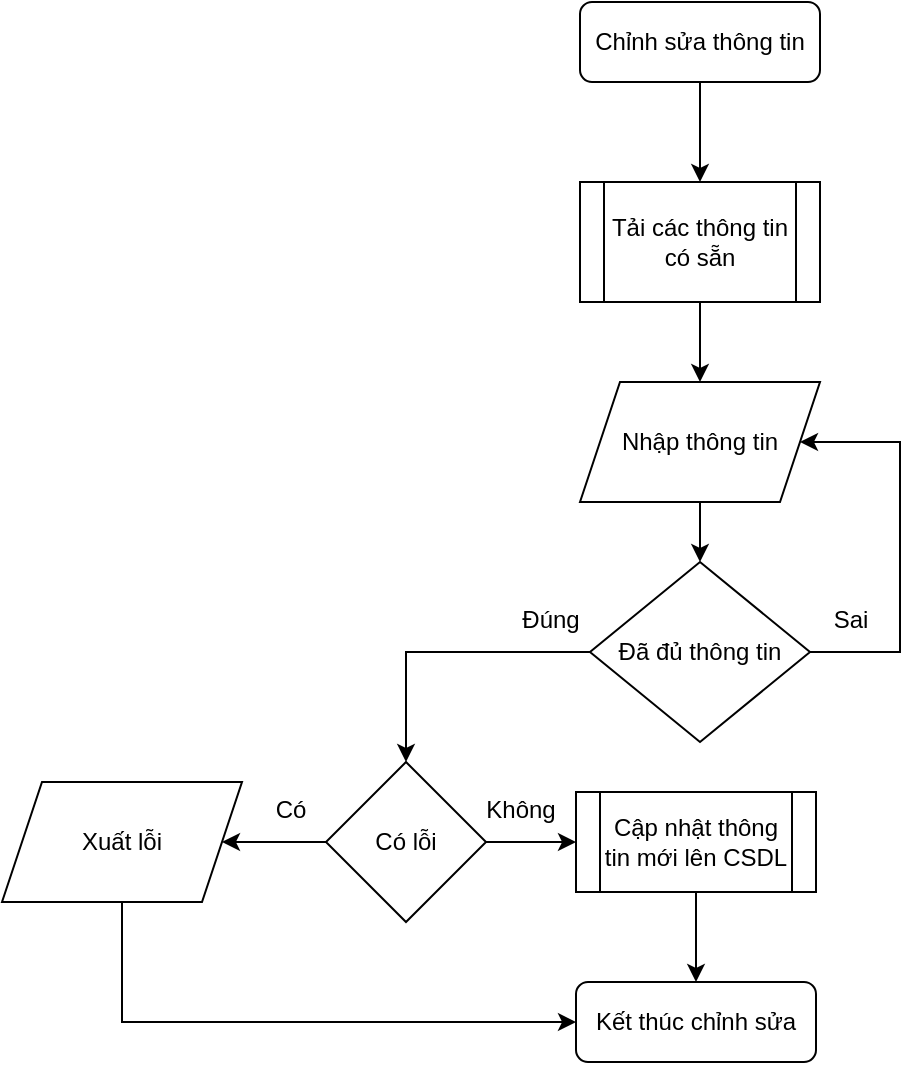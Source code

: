 <mxfile version="26.2.2">
  <diagram id="C5RBs43oDa-KdzZeNtuy" name="Page-1">
    <mxGraphModel dx="2255" dy="849" grid="1" gridSize="10" guides="1" tooltips="1" connect="1" arrows="1" fold="1" page="1" pageScale="1" pageWidth="827" pageHeight="1169" math="0" shadow="0">
      <root>
        <mxCell id="WIyWlLk6GJQsqaUBKTNV-0" />
        <mxCell id="WIyWlLk6GJQsqaUBKTNV-1" parent="WIyWlLk6GJQsqaUBKTNV-0" />
        <mxCell id="PA08TZap6wJXqynZBqzS-7" style="edgeStyle=orthogonalEdgeStyle;rounded=0;orthogonalLoop=1;jettySize=auto;html=1;exitX=0.5;exitY=1;exitDx=0;exitDy=0;entryX=0.5;entryY=0;entryDx=0;entryDy=0;" edge="1" parent="WIyWlLk6GJQsqaUBKTNV-1" source="WIyWlLk6GJQsqaUBKTNV-3" target="PA08TZap6wJXqynZBqzS-5">
          <mxGeometry relative="1" as="geometry" />
        </mxCell>
        <mxCell id="WIyWlLk6GJQsqaUBKTNV-3" value="Chỉnh sửa thông tin" style="rounded=1;whiteSpace=wrap;html=1;fontSize=12;glass=0;strokeWidth=1;shadow=0;" parent="WIyWlLk6GJQsqaUBKTNV-1" vertex="1">
          <mxGeometry x="149" y="80" width="120" height="40" as="geometry" />
        </mxCell>
        <mxCell id="WIyWlLk6GJQsqaUBKTNV-11" value="Kết thúc chỉnh sửa" style="rounded=1;whiteSpace=wrap;html=1;fontSize=12;glass=0;strokeWidth=1;shadow=0;" parent="WIyWlLk6GJQsqaUBKTNV-1" vertex="1">
          <mxGeometry x="147" y="570" width="120" height="40" as="geometry" />
        </mxCell>
        <mxCell id="PA08TZap6wJXqynZBqzS-2" style="edgeStyle=orthogonalEdgeStyle;rounded=0;orthogonalLoop=1;jettySize=auto;html=1;entryX=0.5;entryY=0;entryDx=0;entryDy=0;" edge="1" parent="WIyWlLk6GJQsqaUBKTNV-1" source="PA08TZap6wJXqynZBqzS-0" target="PA08TZap6wJXqynZBqzS-1">
          <mxGeometry relative="1" as="geometry" />
        </mxCell>
        <mxCell id="PA08TZap6wJXqynZBqzS-0" value="Nhập thông tin" style="shape=parallelogram;perimeter=parallelogramPerimeter;whiteSpace=wrap;html=1;fixedSize=1;" vertex="1" parent="WIyWlLk6GJQsqaUBKTNV-1">
          <mxGeometry x="149" y="270" width="120" height="60" as="geometry" />
        </mxCell>
        <mxCell id="PA08TZap6wJXqynZBqzS-12" style="edgeStyle=orthogonalEdgeStyle;rounded=0;orthogonalLoop=1;jettySize=auto;html=1;exitX=1;exitY=0.5;exitDx=0;exitDy=0;entryX=1;entryY=0.5;entryDx=0;entryDy=0;" edge="1" parent="WIyWlLk6GJQsqaUBKTNV-1" source="PA08TZap6wJXqynZBqzS-1" target="PA08TZap6wJXqynZBqzS-0">
          <mxGeometry relative="1" as="geometry">
            <Array as="points">
              <mxPoint x="309" y="405" />
              <mxPoint x="309" y="300" />
            </Array>
          </mxGeometry>
        </mxCell>
        <mxCell id="PA08TZap6wJXqynZBqzS-15" style="edgeStyle=orthogonalEdgeStyle;rounded=0;orthogonalLoop=1;jettySize=auto;html=1;exitX=0;exitY=0.5;exitDx=0;exitDy=0;entryX=0.5;entryY=0;entryDx=0;entryDy=0;" edge="1" parent="WIyWlLk6GJQsqaUBKTNV-1" source="PA08TZap6wJXqynZBqzS-1" target="PA08TZap6wJXqynZBqzS-13">
          <mxGeometry relative="1" as="geometry" />
        </mxCell>
        <mxCell id="PA08TZap6wJXqynZBqzS-1" value="Đã đủ thông tin" style="rhombus;whiteSpace=wrap;html=1;" vertex="1" parent="WIyWlLk6GJQsqaUBKTNV-1">
          <mxGeometry x="154" y="360" width="110" height="90" as="geometry" />
        </mxCell>
        <mxCell id="PA08TZap6wJXqynZBqzS-8" style="edgeStyle=orthogonalEdgeStyle;rounded=0;orthogonalLoop=1;jettySize=auto;html=1;exitX=0.5;exitY=1;exitDx=0;exitDy=0;entryX=0.5;entryY=0;entryDx=0;entryDy=0;" edge="1" parent="WIyWlLk6GJQsqaUBKTNV-1" source="PA08TZap6wJXqynZBqzS-5" target="PA08TZap6wJXqynZBqzS-0">
          <mxGeometry relative="1" as="geometry" />
        </mxCell>
        <mxCell id="PA08TZap6wJXqynZBqzS-5" value="Tải các thông tin có sẵn" style="shape=process;whiteSpace=wrap;html=1;backgroundOutline=1;" vertex="1" parent="WIyWlLk6GJQsqaUBKTNV-1">
          <mxGeometry x="149" y="170" width="120" height="60" as="geometry" />
        </mxCell>
        <mxCell id="PA08TZap6wJXqynZBqzS-23" style="edgeStyle=orthogonalEdgeStyle;rounded=0;orthogonalLoop=1;jettySize=auto;html=1;exitX=0.5;exitY=1;exitDx=0;exitDy=0;entryX=0;entryY=0.5;entryDx=0;entryDy=0;" edge="1" parent="WIyWlLk6GJQsqaUBKTNV-1" source="PA08TZap6wJXqynZBqzS-9" target="WIyWlLk6GJQsqaUBKTNV-11">
          <mxGeometry relative="1" as="geometry" />
        </mxCell>
        <mxCell id="PA08TZap6wJXqynZBqzS-9" value="Xuất lỗi" style="shape=parallelogram;perimeter=parallelogramPerimeter;whiteSpace=wrap;html=1;fixedSize=1;" vertex="1" parent="WIyWlLk6GJQsqaUBKTNV-1">
          <mxGeometry x="-140" y="470" width="120" height="60" as="geometry" />
        </mxCell>
        <mxCell id="PA08TZap6wJXqynZBqzS-16" style="edgeStyle=orthogonalEdgeStyle;rounded=0;orthogonalLoop=1;jettySize=auto;html=1;exitX=0;exitY=0.5;exitDx=0;exitDy=0;entryX=1;entryY=0.5;entryDx=0;entryDy=0;" edge="1" parent="WIyWlLk6GJQsqaUBKTNV-1" source="PA08TZap6wJXqynZBqzS-13" target="PA08TZap6wJXqynZBqzS-9">
          <mxGeometry relative="1" as="geometry" />
        </mxCell>
        <mxCell id="PA08TZap6wJXqynZBqzS-18" style="edgeStyle=orthogonalEdgeStyle;rounded=0;orthogonalLoop=1;jettySize=auto;html=1;exitX=1;exitY=0.5;exitDx=0;exitDy=0;entryX=0;entryY=0.5;entryDx=0;entryDy=0;" edge="1" parent="WIyWlLk6GJQsqaUBKTNV-1" source="PA08TZap6wJXqynZBqzS-13" target="PA08TZap6wJXqynZBqzS-17">
          <mxGeometry relative="1" as="geometry" />
        </mxCell>
        <mxCell id="PA08TZap6wJXqynZBqzS-13" value="Có lỗi" style="rhombus;whiteSpace=wrap;html=1;" vertex="1" parent="WIyWlLk6GJQsqaUBKTNV-1">
          <mxGeometry x="22" y="460" width="80" height="80" as="geometry" />
        </mxCell>
        <mxCell id="PA08TZap6wJXqynZBqzS-19" style="edgeStyle=orthogonalEdgeStyle;rounded=0;orthogonalLoop=1;jettySize=auto;html=1;exitX=0.5;exitY=1;exitDx=0;exitDy=0;entryX=0.5;entryY=0;entryDx=0;entryDy=0;" edge="1" parent="WIyWlLk6GJQsqaUBKTNV-1" source="PA08TZap6wJXqynZBqzS-17" target="WIyWlLk6GJQsqaUBKTNV-11">
          <mxGeometry relative="1" as="geometry" />
        </mxCell>
        <mxCell id="PA08TZap6wJXqynZBqzS-17" value="Cập nhật thông tin mới lên CSDL" style="shape=process;whiteSpace=wrap;html=1;backgroundOutline=1;" vertex="1" parent="WIyWlLk6GJQsqaUBKTNV-1">
          <mxGeometry x="147" y="475" width="120" height="50" as="geometry" />
        </mxCell>
        <mxCell id="PA08TZap6wJXqynZBqzS-20" value="Sai" style="text;html=1;align=center;verticalAlign=middle;resizable=0;points=[];autosize=1;strokeColor=none;fillColor=none;" vertex="1" parent="WIyWlLk6GJQsqaUBKTNV-1">
          <mxGeometry x="264" y="374" width="40" height="30" as="geometry" />
        </mxCell>
        <mxCell id="PA08TZap6wJXqynZBqzS-21" value="Đúng" style="text;html=1;align=center;verticalAlign=middle;resizable=0;points=[];autosize=1;strokeColor=none;fillColor=none;" vertex="1" parent="WIyWlLk6GJQsqaUBKTNV-1">
          <mxGeometry x="109" y="374" width="50" height="30" as="geometry" />
        </mxCell>
        <mxCell id="PA08TZap6wJXqynZBqzS-22" value="Có" style="text;html=1;align=center;verticalAlign=middle;resizable=0;points=[];autosize=1;strokeColor=none;fillColor=none;" vertex="1" parent="WIyWlLk6GJQsqaUBKTNV-1">
          <mxGeometry x="-16" y="469" width="40" height="30" as="geometry" />
        </mxCell>
        <mxCell id="PA08TZap6wJXqynZBqzS-24" value="Không" style="text;html=1;align=center;verticalAlign=middle;resizable=0;points=[];autosize=1;strokeColor=none;fillColor=none;" vertex="1" parent="WIyWlLk6GJQsqaUBKTNV-1">
          <mxGeometry x="89" y="469" width="60" height="30" as="geometry" />
        </mxCell>
      </root>
    </mxGraphModel>
  </diagram>
</mxfile>
